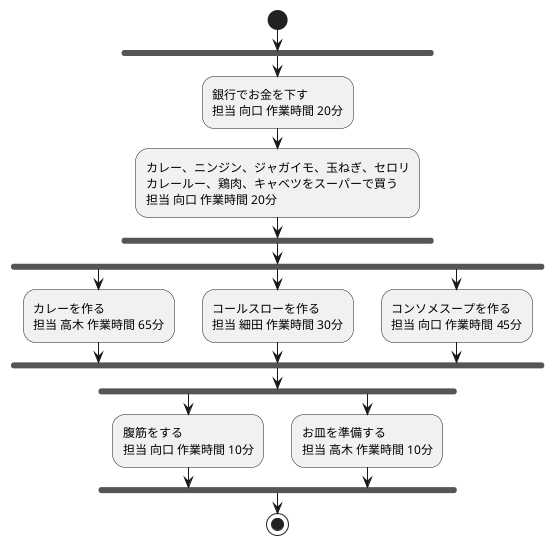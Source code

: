 @startuml sample
start
fork
  :銀行でお金を下す
  担当 向口 作業時間 20分;
  :カレー、ニンジン、ジャガイモ、玉ねぎ、セロリ\nカレールー、鶏肉、キャベツをスーパーで買う\n担当 向口 作業時間 20分;
end fork
fork
  :カレーを作る
  担当 高木 作業時間 65分;
fork again
  :コールスローを作る
  担当 細田 作業時間 30分;
fork again
  :コンソメスープを作る
  担当 向口 作業時間 45分;
end fork
fork
  :腹筋をする
  担当 向口 作業時間 10分;
fork again
  :お皿を準備する
  担当 高木 作業時間 10分;
end fork
stop
@enduml
